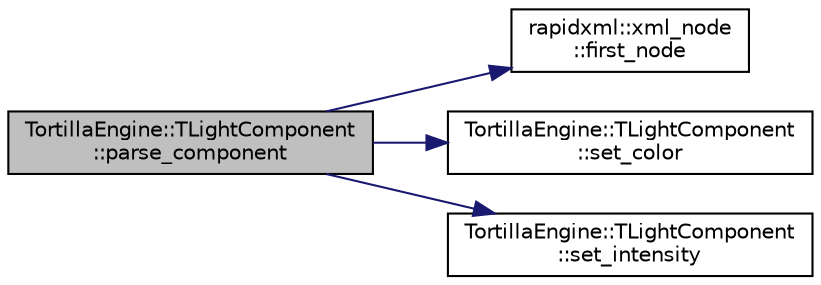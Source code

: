 digraph "TortillaEngine::TLightComponent::parse_component"
{
 // LATEX_PDF_SIZE
  edge [fontname="Helvetica",fontsize="10",labelfontname="Helvetica",labelfontsize="10"];
  node [fontname="Helvetica",fontsize="10",shape=record];
  rankdir="LR";
  Node1 [label="TortillaEngine::TLightComponent\l::parse_component",height=0.2,width=0.4,color="black", fillcolor="grey75", style="filled", fontcolor="black",tooltip="Load the component data from a xml node."];
  Node1 -> Node2 [color="midnightblue",fontsize="10",style="solid",fontname="Helvetica"];
  Node2 [label="rapidxml::xml_node\l::first_node",height=0.2,width=0.4,color="black", fillcolor="white", style="filled",URL="$classrapidxml_1_1xml__node.html#acdf3691224d683f50692616a92a75d3f",tooltip=" "];
  Node1 -> Node3 [color="midnightblue",fontsize="10",style="solid",fontname="Helvetica"];
  Node3 [label="TortillaEngine::TLightComponent\l::set_color",height=0.2,width=0.4,color="black", fillcolor="white", style="filled",URL="$class_tortilla_engine_1_1_t_light_component.html#ab17b254e316968b29cfedee5052dc15b",tooltip="Sets the color of the light."];
  Node1 -> Node4 [color="midnightblue",fontsize="10",style="solid",fontname="Helvetica"];
  Node4 [label="TortillaEngine::TLightComponent\l::set_intensity",height=0.2,width=0.4,color="black", fillcolor="white", style="filled",URL="$class_tortilla_engine_1_1_t_light_component.html#ac909cdd19b1cd74bdec920f42983bb44",tooltip="Sets the light intensity."];
}
